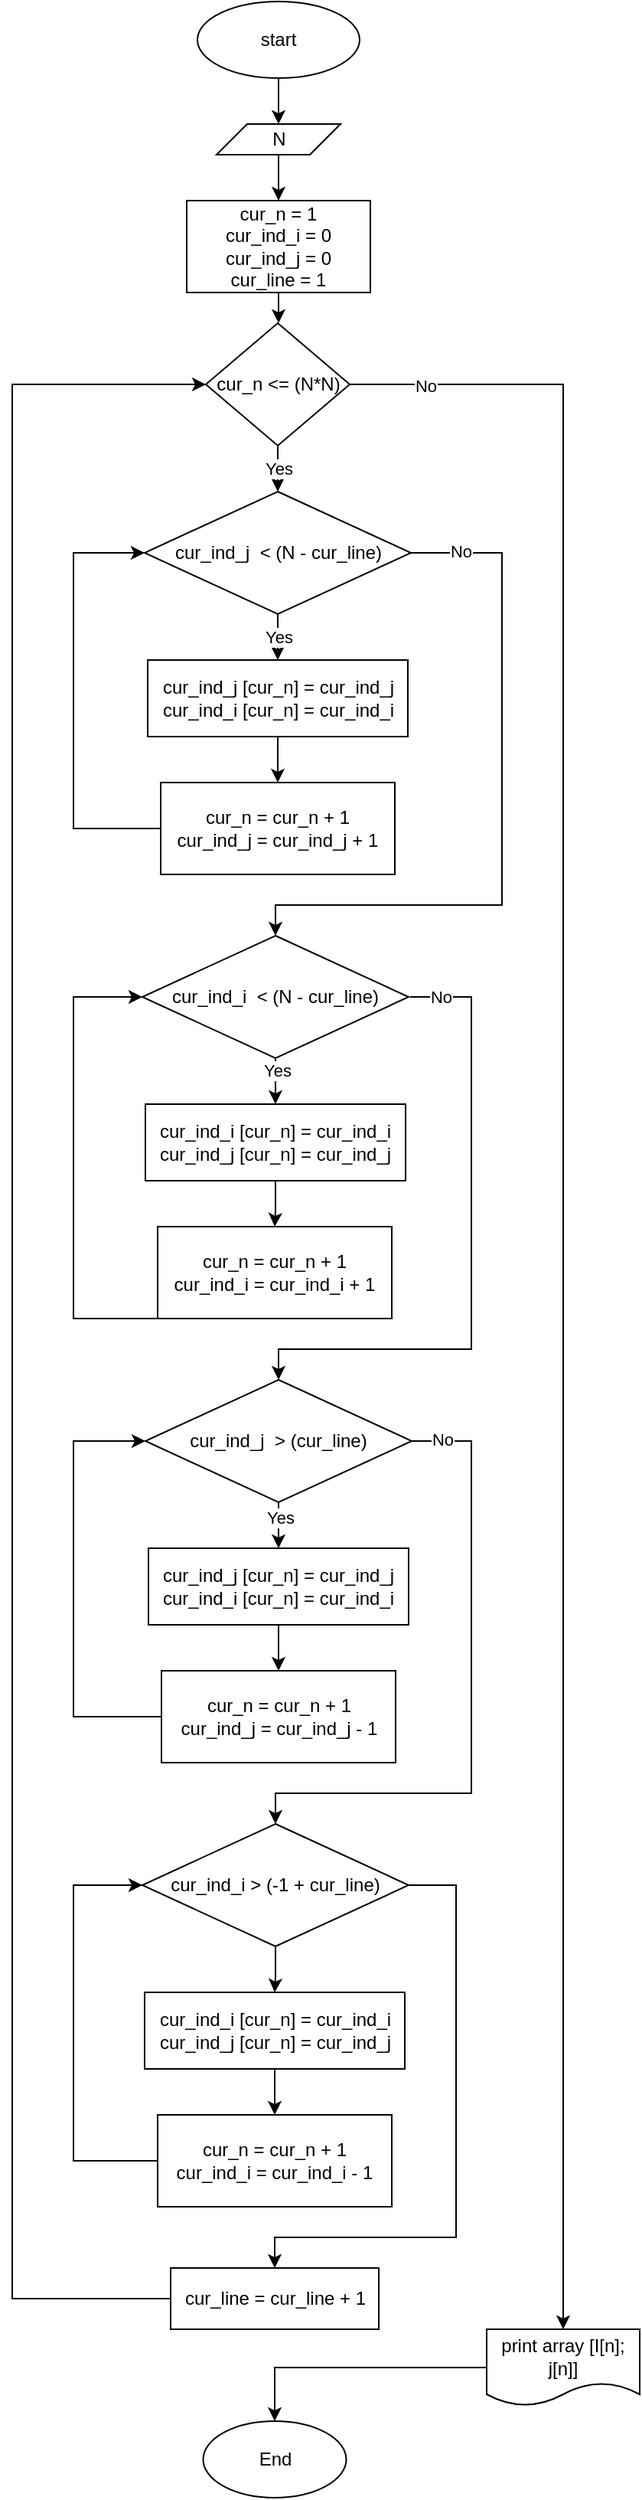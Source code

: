 <mxfile version="20.5.3" type="device"><diagram id="SFmCTsszIk8O6iSODeVY" name="Страница 1"><mxGraphModel dx="786" dy="573" grid="1" gridSize="10" guides="1" tooltips="1" connect="1" arrows="1" fold="1" page="1" pageScale="1" pageWidth="1169" pageHeight="1654" math="0" shadow="0"><root><mxCell id="0"/><mxCell id="1" parent="0"/><mxCell id="mwLalXy8leA1ytANZu5d-54" value="" style="edgeStyle=orthogonalEdgeStyle;rounded=0;orthogonalLoop=1;jettySize=auto;html=1;entryX=0.5;entryY=0;entryDx=0;entryDy=0;" edge="1" parent="1" source="mwLalXy8leA1ytANZu5d-1" target="mwLalXy8leA1ytANZu5d-2"><mxGeometry relative="1" as="geometry"/></mxCell><mxCell id="mwLalXy8leA1ytANZu5d-1" value="start" style="ellipse;whiteSpace=wrap;html=1;" vertex="1" parent="1"><mxGeometry x="361" y="10" width="106" height="50" as="geometry"/></mxCell><mxCell id="mwLalXy8leA1ytANZu5d-56" value="" style="edgeStyle=orthogonalEdgeStyle;rounded=0;orthogonalLoop=1;jettySize=auto;html=1;" edge="1" parent="1" source="mwLalXy8leA1ytANZu5d-2" target="mwLalXy8leA1ytANZu5d-6"><mxGeometry relative="1" as="geometry"/></mxCell><mxCell id="mwLalXy8leA1ytANZu5d-2" value="N" style="shape=parallelogram;perimeter=parallelogramPerimeter;whiteSpace=wrap;html=1;fixedSize=1;" vertex="1" parent="1"><mxGeometry x="373.5" y="90" width="81" height="20" as="geometry"/></mxCell><mxCell id="mwLalXy8leA1ytANZu5d-57" value="" style="edgeStyle=orthogonalEdgeStyle;rounded=0;orthogonalLoop=1;jettySize=auto;html=1;" edge="1" parent="1" source="mwLalXy8leA1ytANZu5d-6" target="mwLalXy8leA1ytANZu5d-7"><mxGeometry relative="1" as="geometry"/></mxCell><mxCell id="mwLalXy8leA1ytANZu5d-6" value="cur_n = 1&lt;br&gt;cur_ind_i = 0&lt;br&gt;cur_ind_j = 0&lt;br&gt;cur_line = 1" style="rounded=0;whiteSpace=wrap;html=1;" vertex="1" parent="1"><mxGeometry x="354" y="140" width="120" height="60" as="geometry"/></mxCell><mxCell id="mwLalXy8leA1ytANZu5d-25" value="Yes" style="edgeStyle=orthogonalEdgeStyle;rounded=0;orthogonalLoop=1;jettySize=auto;html=1;" edge="1" parent="1" source="mwLalXy8leA1ytANZu5d-7" target="mwLalXy8leA1ytANZu5d-8"><mxGeometry relative="1" as="geometry"/></mxCell><mxCell id="mwLalXy8leA1ytANZu5d-68" value="" style="edgeStyle=orthogonalEdgeStyle;rounded=0;orthogonalLoop=1;jettySize=auto;html=1;entryX=0.5;entryY=0;entryDx=0;entryDy=0;" edge="1" parent="1" source="mwLalXy8leA1ytANZu5d-7" target="mwLalXy8leA1ytANZu5d-49"><mxGeometry relative="1" as="geometry"><mxPoint x="540.5" y="260" as="targetPoint"/></mxGeometry></mxCell><mxCell id="mwLalXy8leA1ytANZu5d-69" value="No" style="edgeLabel;html=1;align=center;verticalAlign=middle;resizable=0;points=[];" vertex="1" connectable="0" parent="mwLalXy8leA1ytANZu5d-68"><mxGeometry x="-0.931" y="-1" relative="1" as="geometry"><mxPoint x="1" as="offset"/></mxGeometry></mxCell><mxCell id="mwLalXy8leA1ytANZu5d-7" value="cur_n &amp;lt;= (N*N)" style="rhombus;whiteSpace=wrap;html=1;" vertex="1" parent="1"><mxGeometry x="366.5" y="220" width="94" height="80" as="geometry"/></mxCell><mxCell id="mwLalXy8leA1ytANZu5d-23" value="Yes" style="edgeStyle=orthogonalEdgeStyle;rounded=0;orthogonalLoop=1;jettySize=auto;html=1;entryX=0.5;entryY=0;entryDx=0;entryDy=0;" edge="1" parent="1" source="mwLalXy8leA1ytANZu5d-8" target="mwLalXy8leA1ytANZu5d-13"><mxGeometry relative="1" as="geometry"/></mxCell><mxCell id="mwLalXy8leA1ytANZu5d-60" value="" style="edgeStyle=orthogonalEdgeStyle;rounded=0;orthogonalLoop=1;jettySize=auto;html=1;entryX=0.5;entryY=0;entryDx=0;entryDy=0;" edge="1" parent="1" source="mwLalXy8leA1ytANZu5d-8" target="mwLalXy8leA1ytANZu5d-16"><mxGeometry relative="1" as="geometry"><mxPoint x="580.5" y="370" as="targetPoint"/><Array as="points"><mxPoint x="560" y="370"/><mxPoint x="560" y="600"/><mxPoint x="412" y="600"/></Array></mxGeometry></mxCell><mxCell id="mwLalXy8leA1ytANZu5d-61" value="No" style="edgeLabel;html=1;align=center;verticalAlign=middle;resizable=0;points=[];" vertex="1" connectable="0" parent="mwLalXy8leA1ytANZu5d-60"><mxGeometry x="-0.862" y="1" relative="1" as="geometry"><mxPoint x="1" as="offset"/></mxGeometry></mxCell><mxCell id="mwLalXy8leA1ytANZu5d-8" value="cur_ind_j &amp;nbsp;&amp;lt; (N - cur_line)" style="rhombus;whiteSpace=wrap;html=1;" vertex="1" parent="1"><mxGeometry x="326.5" y="330" width="174" height="80" as="geometry"/></mxCell><mxCell id="mwLalXy8leA1ytANZu5d-24" value="" style="edgeStyle=orthogonalEdgeStyle;rounded=0;orthogonalLoop=1;jettySize=auto;html=1;" edge="1" parent="1" source="mwLalXy8leA1ytANZu5d-13" target="mwLalXy8leA1ytANZu5d-14"><mxGeometry relative="1" as="geometry"/></mxCell><mxCell id="mwLalXy8leA1ytANZu5d-13" value="cur_ind_j [cur_n] = cur_ind_j&lt;br&gt;cur_ind_i [cur_n] = cur_ind_i" style="rounded=0;whiteSpace=wrap;html=1;" vertex="1" parent="1"><mxGeometry x="328.5" y="440" width="170" height="50" as="geometry"/></mxCell><mxCell id="mwLalXy8leA1ytANZu5d-15" value="" style="edgeStyle=orthogonalEdgeStyle;rounded=0;orthogonalLoop=1;jettySize=auto;html=1;entryX=0;entryY=0.5;entryDx=0;entryDy=0;" edge="1" parent="1" source="mwLalXy8leA1ytANZu5d-14" target="mwLalXy8leA1ytANZu5d-8"><mxGeometry relative="1" as="geometry"><mxPoint x="220" y="470" as="targetPoint"/><Array as="points"><mxPoint x="280" y="550"/><mxPoint x="280" y="370"/></Array></mxGeometry></mxCell><mxCell id="mwLalXy8leA1ytANZu5d-14" value="cur_n = cur_n + 1&lt;br&gt;cur_ind_j = cur_ind_j + 1" style="rounded=0;whiteSpace=wrap;html=1;" vertex="1" parent="1"><mxGeometry x="337" y="520" width="153" height="60" as="geometry"/></mxCell><mxCell id="mwLalXy8leA1ytANZu5d-26" value="" style="edgeStyle=orthogonalEdgeStyle;rounded=0;orthogonalLoop=1;jettySize=auto;html=1;" edge="1" parent="1" source="mwLalXy8leA1ytANZu5d-16" target="mwLalXy8leA1ytANZu5d-17"><mxGeometry relative="1" as="geometry"/></mxCell><mxCell id="mwLalXy8leA1ytANZu5d-62" value="Yes" style="edgeLabel;html=1;align=center;verticalAlign=middle;resizable=0;points=[];" vertex="1" connectable="0" parent="mwLalXy8leA1ytANZu5d-26"><mxGeometry x="-0.68" y="1" relative="1" as="geometry"><mxPoint as="offset"/></mxGeometry></mxCell><mxCell id="mwLalXy8leA1ytANZu5d-34" value="" style="edgeStyle=orthogonalEdgeStyle;rounded=0;orthogonalLoop=1;jettySize=auto;html=1;entryX=0.5;entryY=0;entryDx=0;entryDy=0;" edge="1" parent="1" target="mwLalXy8leA1ytANZu5d-30"><mxGeometry relative="1" as="geometry"><mxPoint x="581" y="700" as="targetPoint"/><mxPoint x="500" y="660" as="sourcePoint"/><Array as="points"><mxPoint x="540" y="660"/><mxPoint x="540" y="890"/><mxPoint x="414" y="890"/></Array></mxGeometry></mxCell><mxCell id="mwLalXy8leA1ytANZu5d-63" value="No" style="edgeLabel;html=1;align=center;verticalAlign=middle;resizable=0;points=[];" vertex="1" connectable="0" parent="mwLalXy8leA1ytANZu5d-34"><mxGeometry x="-0.906" relative="1" as="geometry"><mxPoint as="offset"/></mxGeometry></mxCell><mxCell id="mwLalXy8leA1ytANZu5d-16" value="cur_ind_i &amp;nbsp;&amp;lt; (N - cur_line)" style="rhombus;whiteSpace=wrap;html=1;" vertex="1" parent="1"><mxGeometry x="325" y="620" width="174" height="80" as="geometry"/></mxCell><mxCell id="mwLalXy8leA1ytANZu5d-28" value="" style="edgeStyle=orthogonalEdgeStyle;rounded=0;orthogonalLoop=1;jettySize=auto;html=1;" edge="1" parent="1" source="mwLalXy8leA1ytANZu5d-17" target="mwLalXy8leA1ytANZu5d-27"><mxGeometry relative="1" as="geometry"/></mxCell><mxCell id="mwLalXy8leA1ytANZu5d-17" value="cur_ind_i [cur_n] = cur_ind_i&lt;br&gt;cur_ind_j [cur_n] = cur_ind_j" style="rounded=0;whiteSpace=wrap;html=1;" vertex="1" parent="1"><mxGeometry x="327" y="730" width="170" height="50" as="geometry"/></mxCell><mxCell id="mwLalXy8leA1ytANZu5d-29" value="" style="edgeStyle=orthogonalEdgeStyle;rounded=0;orthogonalLoop=1;jettySize=auto;html=1;entryX=0;entryY=0.5;entryDx=0;entryDy=0;" edge="1" parent="1" source="mwLalXy8leA1ytANZu5d-27" target="mwLalXy8leA1ytANZu5d-16"><mxGeometry relative="1" as="geometry"><mxPoint x="257" y="870" as="targetPoint"/><Array as="points"><mxPoint x="280" y="870"/><mxPoint x="280" y="660"/></Array></mxGeometry></mxCell><mxCell id="mwLalXy8leA1ytANZu5d-27" value="cur_n = cur_n + 1&lt;br&gt;cur_ind_i = cur_ind_i + 1" style="rounded=0;whiteSpace=wrap;html=1;" vertex="1" parent="1"><mxGeometry x="335" y="810" width="153" height="60" as="geometry"/></mxCell><mxCell id="mwLalXy8leA1ytANZu5d-35" value="" style="edgeStyle=orthogonalEdgeStyle;rounded=0;orthogonalLoop=1;jettySize=auto;html=1;entryX=0.5;entryY=0;entryDx=0;entryDy=0;" edge="1" parent="1" source="mwLalXy8leA1ytANZu5d-30" target="mwLalXy8leA1ytANZu5d-31"><mxGeometry relative="1" as="geometry"/></mxCell><mxCell id="mwLalXy8leA1ytANZu5d-64" value="Yes" style="edgeLabel;html=1;align=center;verticalAlign=middle;resizable=0;points=[];" vertex="1" connectable="0" parent="mwLalXy8leA1ytANZu5d-35"><mxGeometry x="0.2" y="1" relative="1" as="geometry"><mxPoint as="offset"/></mxGeometry></mxCell><mxCell id="mwLalXy8leA1ytANZu5d-41" value="" style="edgeStyle=orthogonalEdgeStyle;rounded=0;orthogonalLoop=1;jettySize=auto;html=1;entryX=0.5;entryY=0;entryDx=0;entryDy=0;exitX=1;exitY=0.5;exitDx=0;exitDy=0;" edge="1" parent="1" source="mwLalXy8leA1ytANZu5d-30" target="mwLalXy8leA1ytANZu5d-38"><mxGeometry relative="1" as="geometry"><mxPoint x="580.5" y="980" as="targetPoint"/><Array as="points"><mxPoint x="540" y="950"/><mxPoint x="540" y="1180"/><mxPoint x="412" y="1180"/></Array></mxGeometry></mxCell><mxCell id="mwLalXy8leA1ytANZu5d-65" value="No" style="edgeLabel;html=1;align=center;verticalAlign=middle;resizable=0;points=[];" vertex="1" connectable="0" parent="mwLalXy8leA1ytANZu5d-41"><mxGeometry x="-0.906" y="1" relative="1" as="geometry"><mxPoint as="offset"/></mxGeometry></mxCell><mxCell id="mwLalXy8leA1ytANZu5d-30" value="cur_ind_j &amp;nbsp;&amp;gt; (cur_line)" style="rhombus;whiteSpace=wrap;html=1;" vertex="1" parent="1"><mxGeometry x="327" y="910" width="174" height="80" as="geometry"/></mxCell><mxCell id="mwLalXy8leA1ytANZu5d-36" value="" style="edgeStyle=orthogonalEdgeStyle;rounded=0;orthogonalLoop=1;jettySize=auto;html=1;" edge="1" parent="1" source="mwLalXy8leA1ytANZu5d-31" target="mwLalXy8leA1ytANZu5d-33"><mxGeometry relative="1" as="geometry"/></mxCell><mxCell id="mwLalXy8leA1ytANZu5d-31" value="cur_ind_j [cur_n] = cur_ind_j&lt;br&gt;cur_ind_i [cur_n] = cur_ind_i" style="rounded=0;whiteSpace=wrap;html=1;" vertex="1" parent="1"><mxGeometry x="329" y="1020" width="170" height="50" as="geometry"/></mxCell><mxCell id="mwLalXy8leA1ytANZu5d-37" value="" style="edgeStyle=orthogonalEdgeStyle;rounded=0;orthogonalLoop=1;jettySize=auto;html=1;entryX=0;entryY=0.5;entryDx=0;entryDy=0;exitX=0;exitY=0.5;exitDx=0;exitDy=0;" edge="1" parent="1" source="mwLalXy8leA1ytANZu5d-33" target="mwLalXy8leA1ytANZu5d-30"><mxGeometry relative="1" as="geometry"><mxPoint x="257" y="1160" as="targetPoint"/><Array as="points"><mxPoint x="280" y="1130"/><mxPoint x="280" y="950"/></Array></mxGeometry></mxCell><mxCell id="mwLalXy8leA1ytANZu5d-33" value="cur_n = cur_n + 1&lt;br&gt;cur_ind_j = cur_ind_j - 1" style="rounded=0;whiteSpace=wrap;html=1;" vertex="1" parent="1"><mxGeometry x="337.5" y="1100" width="153" height="60" as="geometry"/></mxCell><mxCell id="mwLalXy8leA1ytANZu5d-42" value="" style="edgeStyle=orthogonalEdgeStyle;rounded=0;orthogonalLoop=1;jettySize=auto;html=1;entryX=0.5;entryY=0;entryDx=0;entryDy=0;" edge="1" parent="1" source="mwLalXy8leA1ytANZu5d-38" target="mwLalXy8leA1ytANZu5d-39"><mxGeometry relative="1" as="geometry"/></mxCell><mxCell id="mwLalXy8leA1ytANZu5d-46" value="" style="edgeStyle=orthogonalEdgeStyle;rounded=0;orthogonalLoop=1;jettySize=auto;html=1;entryX=0.5;entryY=0;entryDx=0;entryDy=0;exitX=1;exitY=0.5;exitDx=0;exitDy=0;" edge="1" parent="1" source="mwLalXy8leA1ytANZu5d-38" target="mwLalXy8leA1ytANZu5d-45"><mxGeometry relative="1" as="geometry"><mxPoint x="578.5" y="1270" as="targetPoint"/><Array as="points"><mxPoint x="530" y="1240"/><mxPoint x="530" y="1470"/><mxPoint x="412" y="1470"/></Array></mxGeometry></mxCell><mxCell id="mwLalXy8leA1ytANZu5d-38" value="cur_ind_i &amp;gt; (-1 + cur_line)" style="rhombus;whiteSpace=wrap;html=1;" vertex="1" parent="1"><mxGeometry x="325" y="1200" width="174" height="80" as="geometry"/></mxCell><mxCell id="mwLalXy8leA1ytANZu5d-43" value="" style="edgeStyle=orthogonalEdgeStyle;rounded=0;orthogonalLoop=1;jettySize=auto;html=1;" edge="1" parent="1" source="mwLalXy8leA1ytANZu5d-39" target="mwLalXy8leA1ytANZu5d-40"><mxGeometry relative="1" as="geometry"/></mxCell><mxCell id="mwLalXy8leA1ytANZu5d-39" value="cur_ind_i [cur_n] = cur_ind_i&lt;br&gt;cur_ind_j [cur_n] = cur_ind_j" style="rounded=0;whiteSpace=wrap;html=1;" vertex="1" parent="1"><mxGeometry x="326.5" y="1310" width="170" height="50" as="geometry"/></mxCell><mxCell id="mwLalXy8leA1ytANZu5d-44" value="" style="edgeStyle=orthogonalEdgeStyle;rounded=0;orthogonalLoop=1;jettySize=auto;html=1;entryX=0;entryY=0.5;entryDx=0;entryDy=0;exitX=0;exitY=0.5;exitDx=0;exitDy=0;" edge="1" parent="1" source="mwLalXy8leA1ytANZu5d-40" target="mwLalXy8leA1ytANZu5d-38"><mxGeometry relative="1" as="geometry"><mxPoint x="255" y="1450" as="targetPoint"/><Array as="points"><mxPoint x="280" y="1420"/><mxPoint x="280" y="1240"/></Array></mxGeometry></mxCell><mxCell id="mwLalXy8leA1ytANZu5d-40" value="cur_n = cur_n + 1&lt;br&gt;cur_ind_i = cur_ind_i - 1" style="rounded=0;whiteSpace=wrap;html=1;" vertex="1" parent="1"><mxGeometry x="335" y="1390" width="153" height="60" as="geometry"/></mxCell><mxCell id="mwLalXy8leA1ytANZu5d-47" value="" style="edgeStyle=orthogonalEdgeStyle;rounded=0;orthogonalLoop=1;jettySize=auto;html=1;entryX=0;entryY=0.5;entryDx=0;entryDy=0;exitX=0;exitY=0.5;exitDx=0;exitDy=0;" edge="1" parent="1" source="mwLalXy8leA1ytANZu5d-45" target="mwLalXy8leA1ytANZu5d-7"><mxGeometry relative="1" as="geometry"><mxPoint x="411.5" y="1640" as="targetPoint"/><Array as="points"><mxPoint x="240" y="1510"/><mxPoint x="240" y="260"/></Array></mxGeometry></mxCell><mxCell id="mwLalXy8leA1ytANZu5d-45" value="cur_line = cur_line + 1" style="rounded=0;whiteSpace=wrap;html=1;" vertex="1" parent="1"><mxGeometry x="343.5" y="1490" width="136" height="40" as="geometry"/></mxCell><mxCell id="mwLalXy8leA1ytANZu5d-53" value="" style="edgeStyle=orthogonalEdgeStyle;rounded=0;orthogonalLoop=1;jettySize=auto;html=1;entryX=0.5;entryY=0;entryDx=0;entryDy=0;exitX=0;exitY=0.5;exitDx=0;exitDy=0;" edge="1" parent="1" source="mwLalXy8leA1ytANZu5d-49" target="mwLalXy8leA1ytANZu5d-50"><mxGeometry relative="1" as="geometry"><Array as="points"><mxPoint x="412" y="1555"/></Array></mxGeometry></mxCell><mxCell id="mwLalXy8leA1ytANZu5d-49" value="print array [I[n]; j[n]]" style="shape=document;whiteSpace=wrap;html=1;boundedLbl=1;" vertex="1" parent="1"><mxGeometry x="550" y="1530" width="100" height="50" as="geometry"/></mxCell><mxCell id="mwLalXy8leA1ytANZu5d-50" value="End" style="ellipse;whiteSpace=wrap;html=1;" vertex="1" parent="1"><mxGeometry x="364.75" y="1590" width="93.5" height="50" as="geometry"/></mxCell></root></mxGraphModel></diagram></mxfile>